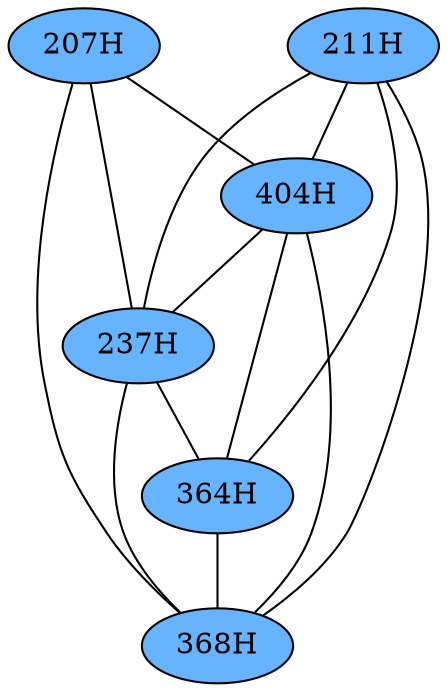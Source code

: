 // The Round Table
graph {
	"207H" [fillcolor="#66B3FF" style=radial]
	"368H" [fillcolor="#66B3FF" style=radial]
	"207H" -- "368H" [penwidth=1]
	"207H" [fillcolor="#66B3FF" style=radial]
	"404H" [fillcolor="#66B3FF" style=radial]
	"207H" -- "404H" [penwidth=1]
	"207H" [fillcolor="#66B3FF" style=radial]
	"237H" [fillcolor="#66B3FF" style=radial]
	"207H" -- "237H" [penwidth=1]
	"211H" [fillcolor="#66B3FF" style=radial]
	"364H" [fillcolor="#66B3FF" style=radial]
	"211H" -- "364H" [penwidth=1]
	"211H" [fillcolor="#66B3FF" style=radial]
	"368H" [fillcolor="#66B3FF" style=radial]
	"211H" -- "368H" [penwidth=1]
	"211H" [fillcolor="#66B3FF" style=radial]
	"404H" [fillcolor="#66B3FF" style=radial]
	"211H" -- "404H" [penwidth=1]
	"211H" [fillcolor="#66B3FF" style=radial]
	"237H" [fillcolor="#66B3FF" style=radial]
	"211H" -- "237H" [penwidth=1]
	"404H" [fillcolor="#66B3FF" style=radial]
	"364H" [fillcolor="#66B3FF" style=radial]
	"404H" -- "364H" [penwidth=1]
	"404H" [fillcolor="#66B3FF" style=radial]
	"368H" [fillcolor="#66B3FF" style=radial]
	"404H" -- "368H" [penwidth=1]
	"404H" [fillcolor="#66B3FF" style=radial]
	"237H" [fillcolor="#66B3FF" style=radial]
	"404H" -- "237H" [penwidth=1]
	"237H" [fillcolor="#66B3FF" style=radial]
	"364H" [fillcolor="#66B3FF" style=radial]
	"237H" -- "364H" [penwidth=1]
	"237H" [fillcolor="#66B3FF" style=radial]
	"368H" [fillcolor="#66B3FF" style=radial]
	"237H" -- "368H" [penwidth=1]
	"364H" [fillcolor="#66B3FF" style=radial]
	"368H" [fillcolor="#66B3FF" style=radial]
	"364H" -- "368H" [penwidth=1]
}
